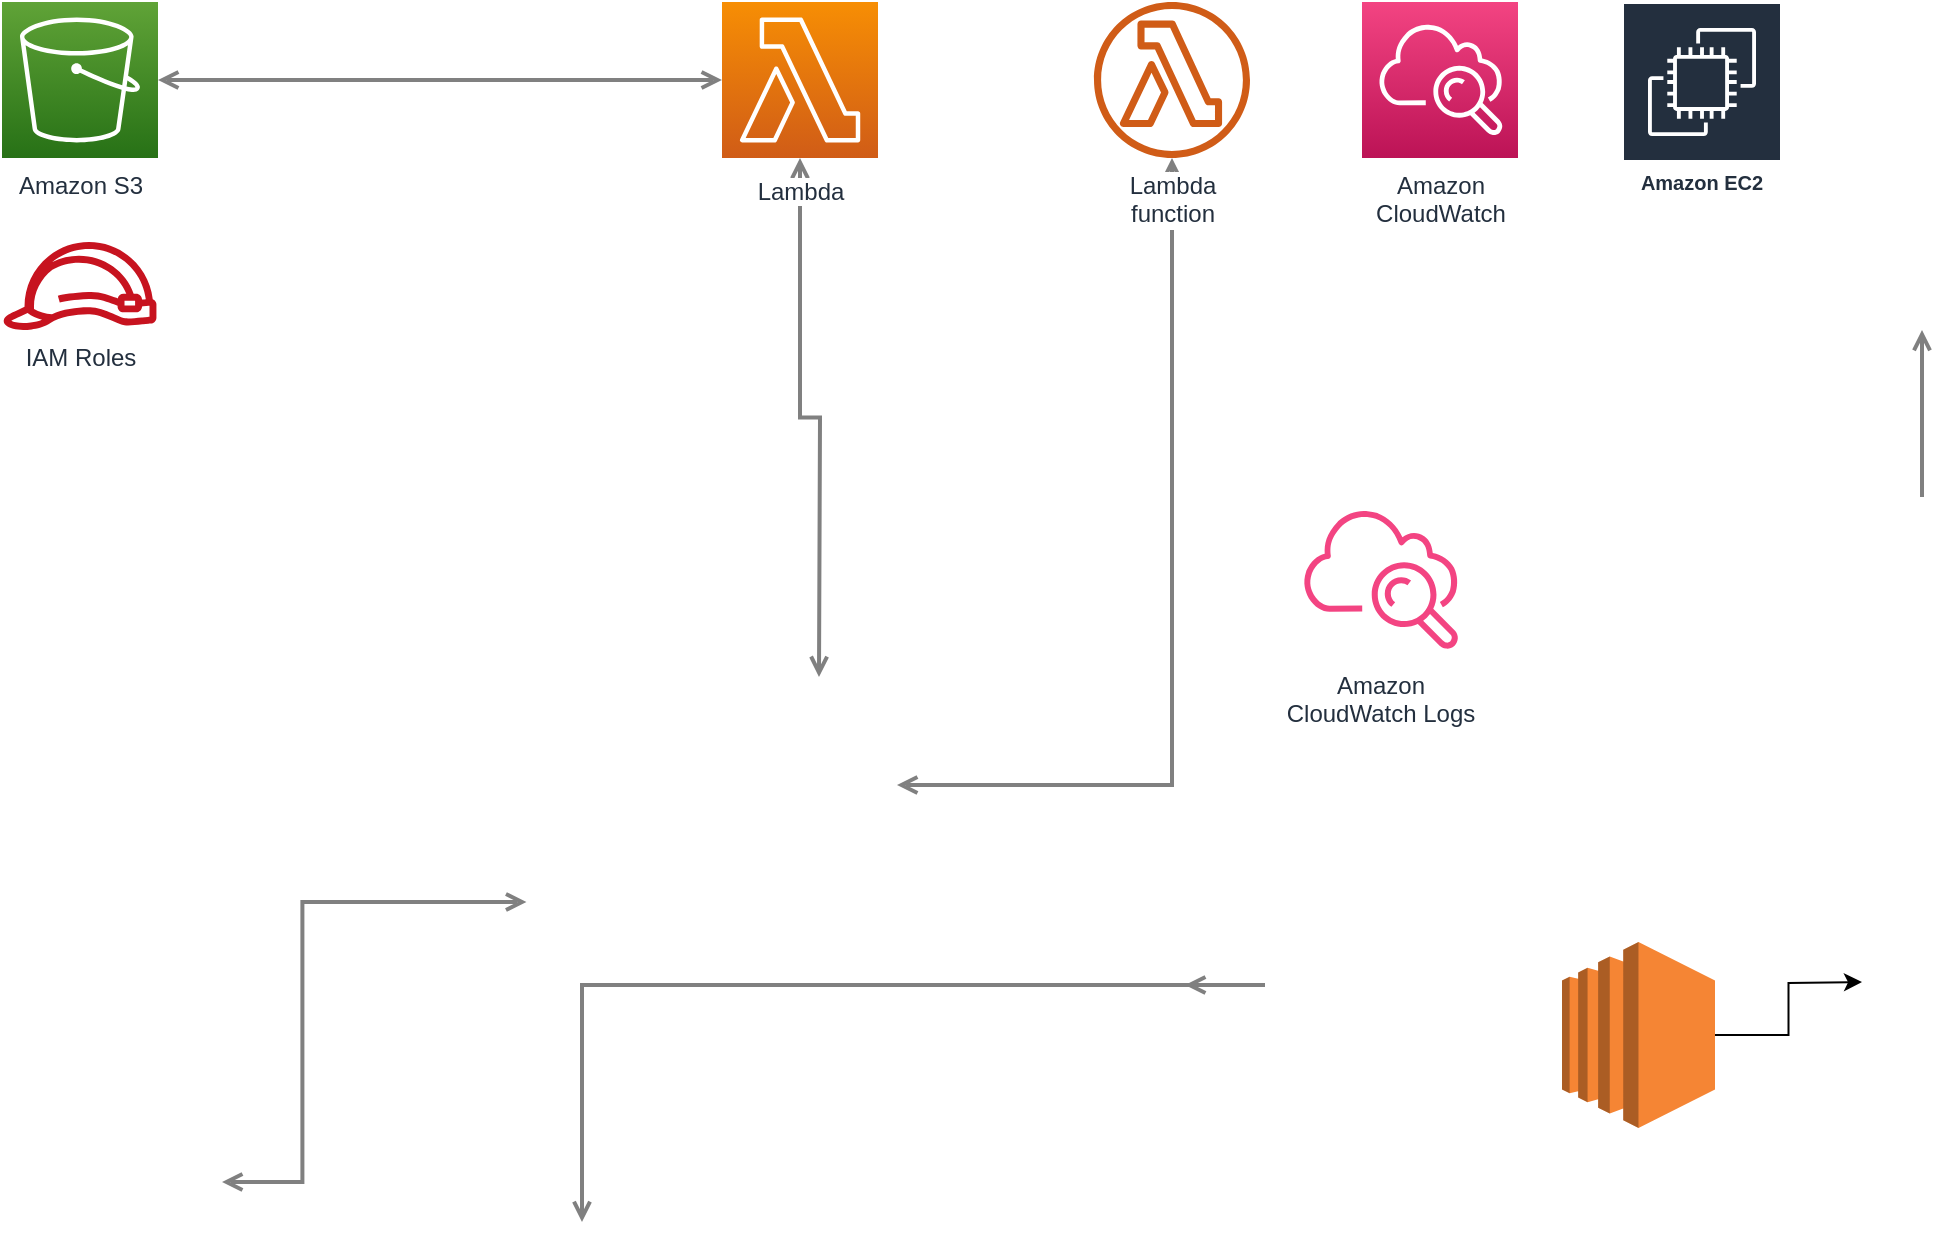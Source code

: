 <mxfile version="22.1.3" type="github">
  <diagram id="Ht1M8jgEwFfnCIfOTk4-" name="Page-1">
    <mxGraphModel dx="1434" dy="758" grid="1" gridSize="10" guides="1" tooltips="1" connect="1" arrows="1" fold="1" page="1" pageScale="1" pageWidth="1169" pageHeight="827" math="0" shadow="0">
      <root>
        <mxCell id="0" />
        <mxCell id="1" parent="0" />
        <mxCell id="UEzPUAAOIrF-is8g5C7q-124" style="edgeStyle=orthogonalEdgeStyle;rounded=0;orthogonalLoop=1;jettySize=auto;html=1;startArrow=open;startFill=0;endArrow=open;endFill=0;strokeWidth=2;strokeColor=#808080;" parent="1" edge="1">
          <mxGeometry relative="1" as="geometry">
            <Array as="points">
              <mxPoint x="150.22" y="590" />
              <mxPoint x="150.22" y="450" />
            </Array>
            <mxPoint x="110.005" y="590" as="sourcePoint" />
            <mxPoint x="262.22" y="450" as="targetPoint" />
          </mxGeometry>
        </mxCell>
        <mxCell id="UEzPUAAOIrF-is8g5C7q-125" style="edgeStyle=orthogonalEdgeStyle;rounded=0;orthogonalLoop=1;jettySize=auto;html=1;startArrow=open;startFill=0;endArrow=open;endFill=0;strokeWidth=2;strokeColor=#808080;" parent="1" edge="1">
          <mxGeometry relative="1" as="geometry">
            <Array as="points">
              <mxPoint x="631.5" y="491.5" />
              <mxPoint x="631.5" y="491.5" />
            </Array>
            <mxPoint x="591.5" y="491.5" as="sourcePoint" />
            <mxPoint x="290" y="610" as="targetPoint" />
          </mxGeometry>
        </mxCell>
        <mxCell id="UEzPUAAOIrF-is8g5C7q-126" style="edgeStyle=orthogonalEdgeStyle;rounded=0;orthogonalLoop=1;jettySize=auto;html=1;startArrow=open;startFill=0;endArrow=open;endFill=0;strokeWidth=2;strokeColor=#808080;" parent="1" source="UEzPUAAOIrF-is8g5C7q-113" edge="1">
          <mxGeometry relative="1" as="geometry">
            <mxPoint x="408.5" y="337.5" as="targetPoint" />
          </mxGeometry>
        </mxCell>
        <mxCell id="UEzPUAAOIrF-is8g5C7q-129" style="edgeStyle=orthogonalEdgeStyle;rounded=0;orthogonalLoop=1;jettySize=auto;html=1;startArrow=open;startFill=0;endArrow=open;endFill=0;strokeWidth=2;strokeColor=#808080;" parent="1" target="UEzPUAAOIrF-is8g5C7q-115" edge="1">
          <mxGeometry relative="1" as="geometry">
            <Array as="points">
              <mxPoint x="510.5" y="391.5" />
              <mxPoint x="510.5" y="391.5" />
            </Array>
            <mxPoint x="447.5" y="391.5" as="sourcePoint" />
          </mxGeometry>
        </mxCell>
        <mxCell id="UEzPUAAOIrF-is8g5C7q-130" style="edgeStyle=orthogonalEdgeStyle;rounded=0;orthogonalLoop=1;jettySize=auto;html=1;startArrow=open;startFill=0;endArrow=open;endFill=0;strokeWidth=2;strokeColor=#808080;" parent="1" source="UEzPUAAOIrF-is8g5C7q-113" target="UEzPUAAOIrF-is8g5C7q-116" edge="1">
          <mxGeometry relative="1" as="geometry">
            <Array as="points" />
            <mxPoint x="300" y="50" as="sourcePoint" />
          </mxGeometry>
        </mxCell>
        <mxCell id="UEzPUAAOIrF-is8g5C7q-137" value="" style="edgeStyle=orthogonalEdgeStyle;rounded=0;orthogonalLoop=1;jettySize=auto;html=1;startArrow=none;startFill=0;endArrow=open;endFill=0;strokeWidth=2;strokeColor=#808080;" parent="1" edge="1">
          <mxGeometry relative="1" as="geometry">
            <mxPoint x="960" y="247.5" as="sourcePoint" />
            <mxPoint x="960" y="164" as="targetPoint" />
          </mxGeometry>
        </mxCell>
        <mxCell id="UEzPUAAOIrF-is8g5C7q-115" value="Lambda&lt;br&gt;function" style="outlineConnect=0;fontColor=#232F3E;gradientColor=none;fillColor=#D05C17;strokeColor=none;dashed=0;verticalLabelPosition=bottom;verticalAlign=top;align=center;html=1;fontSize=12;fontStyle=0;aspect=fixed;pointerEvents=1;shape=mxgraph.aws4.lambda_function;labelBackgroundColor=#ffffff;" parent="1" vertex="1">
          <mxGeometry x="546" width="78" height="78" as="geometry" />
        </mxCell>
        <mxCell id="UEzPUAAOIrF-is8g5C7q-116" value="Amazon S3" style="outlineConnect=0;fontColor=#232F3E;gradientColor=#60A337;gradientDirection=north;fillColor=#277116;strokeColor=#ffffff;dashed=0;verticalLabelPosition=bottom;verticalAlign=top;align=center;html=1;fontSize=12;fontStyle=0;aspect=fixed;shape=mxgraph.aws4.resourceIcon;resIcon=mxgraph.aws4.s3;labelBackgroundColor=#ffffff;" parent="1" vertex="1">
          <mxGeometry x="2.274e-13" width="78" height="78" as="geometry" />
        </mxCell>
        <mxCell id="UEzPUAAOIrF-is8g5C7q-121" value="Amazon&lt;br&gt;CloudWatch&lt;br&gt;" style="outlineConnect=0;fontColor=#232F3E;gradientColor=#F34482;gradientDirection=north;fillColor=#BC1356;strokeColor=#ffffff;dashed=0;verticalLabelPosition=bottom;verticalAlign=top;align=center;html=1;fontSize=12;fontStyle=0;aspect=fixed;shape=mxgraph.aws4.resourceIcon;resIcon=mxgraph.aws4.cloudwatch;labelBackgroundColor=#ffffff;" parent="1" vertex="1">
          <mxGeometry x="680.0" width="78" height="78" as="geometry" />
        </mxCell>
        <mxCell id="UEzPUAAOIrF-is8g5C7q-122" value="IAM Roles" style="outlineConnect=0;fontColor=#232F3E;gradientColor=none;fillColor=#C7131F;strokeColor=none;dashed=0;verticalLabelPosition=bottom;verticalAlign=top;align=center;html=1;fontSize=12;fontStyle=0;aspect=fixed;pointerEvents=1;shape=mxgraph.aws4.role;labelBackgroundColor=#ffffff;" parent="1" vertex="1">
          <mxGeometry x="2.274e-13" y="120" width="78" height="44" as="geometry" />
        </mxCell>
        <mxCell id="UEzPUAAOIrF-is8g5C7q-123" value="Amazon&lt;br&gt;CloudWatch Logs&lt;br&gt;" style="outlineConnect=0;fontColor=#232F3E;gradientColor=none;gradientDirection=north;fillColor=#F34482;strokeColor=none;dashed=0;verticalLabelPosition=bottom;verticalAlign=top;align=center;html=1;fontSize=12;fontStyle=0;aspect=fixed;shape=mxgraph.aws4.cloudwatch;labelBackgroundColor=#ffffff;" parent="1" vertex="1">
          <mxGeometry x="650.0" y="250" width="78" height="78" as="geometry" />
        </mxCell>
        <mxCell id="jArsyIoAfTxyTNQY9Qwl-5" value="" style="edgeStyle=orthogonalEdgeStyle;rounded=0;orthogonalLoop=1;jettySize=auto;html=1;" edge="1" parent="1" source="jArsyIoAfTxyTNQY9Qwl-1">
          <mxGeometry relative="1" as="geometry">
            <mxPoint x="930" y="490" as="targetPoint" />
          </mxGeometry>
        </mxCell>
        <mxCell id="jArsyIoAfTxyTNQY9Qwl-1" value="" style="outlineConnect=0;dashed=0;verticalLabelPosition=bottom;verticalAlign=top;align=center;html=1;shape=mxgraph.aws3.ec2;fillColor=#F58534;gradientColor=none;whiteSpace=wrap;" vertex="1" parent="1">
          <mxGeometry x="780" y="470" width="76.5" height="93" as="geometry" />
        </mxCell>
        <mxCell id="UEzPUAAOIrF-is8g5C7q-113" value="Lambda" style="outlineConnect=0;fontColor=#232F3E;gradientColor=#F78E04;gradientDirection=north;fillColor=#D05C17;strokeColor=#ffffff;dashed=0;verticalLabelPosition=bottom;verticalAlign=top;align=center;html=1;fontSize=12;fontStyle=0;aspect=fixed;shape=mxgraph.aws4.resourceIcon;resIcon=mxgraph.aws4.lambda;labelBackgroundColor=#ffffff;spacingTop=3;" parent="1" vertex="1">
          <mxGeometry x="360" width="78" height="78" as="geometry" />
        </mxCell>
        <mxCell id="jArsyIoAfTxyTNQY9Qwl-6" value="Amazon EC2" style="sketch=0;outlineConnect=0;fontColor=#232F3E;gradientColor=none;strokeColor=#ffffff;fillColor=#232F3E;dashed=0;verticalLabelPosition=middle;verticalAlign=bottom;align=center;html=1;whiteSpace=wrap;fontSize=10;fontStyle=1;spacing=3;shape=mxgraph.aws4.productIcon;prIcon=mxgraph.aws4.ec2;" vertex="1" parent="1">
          <mxGeometry x="810" width="80" height="100" as="geometry" />
        </mxCell>
      </root>
    </mxGraphModel>
  </diagram>
</mxfile>
